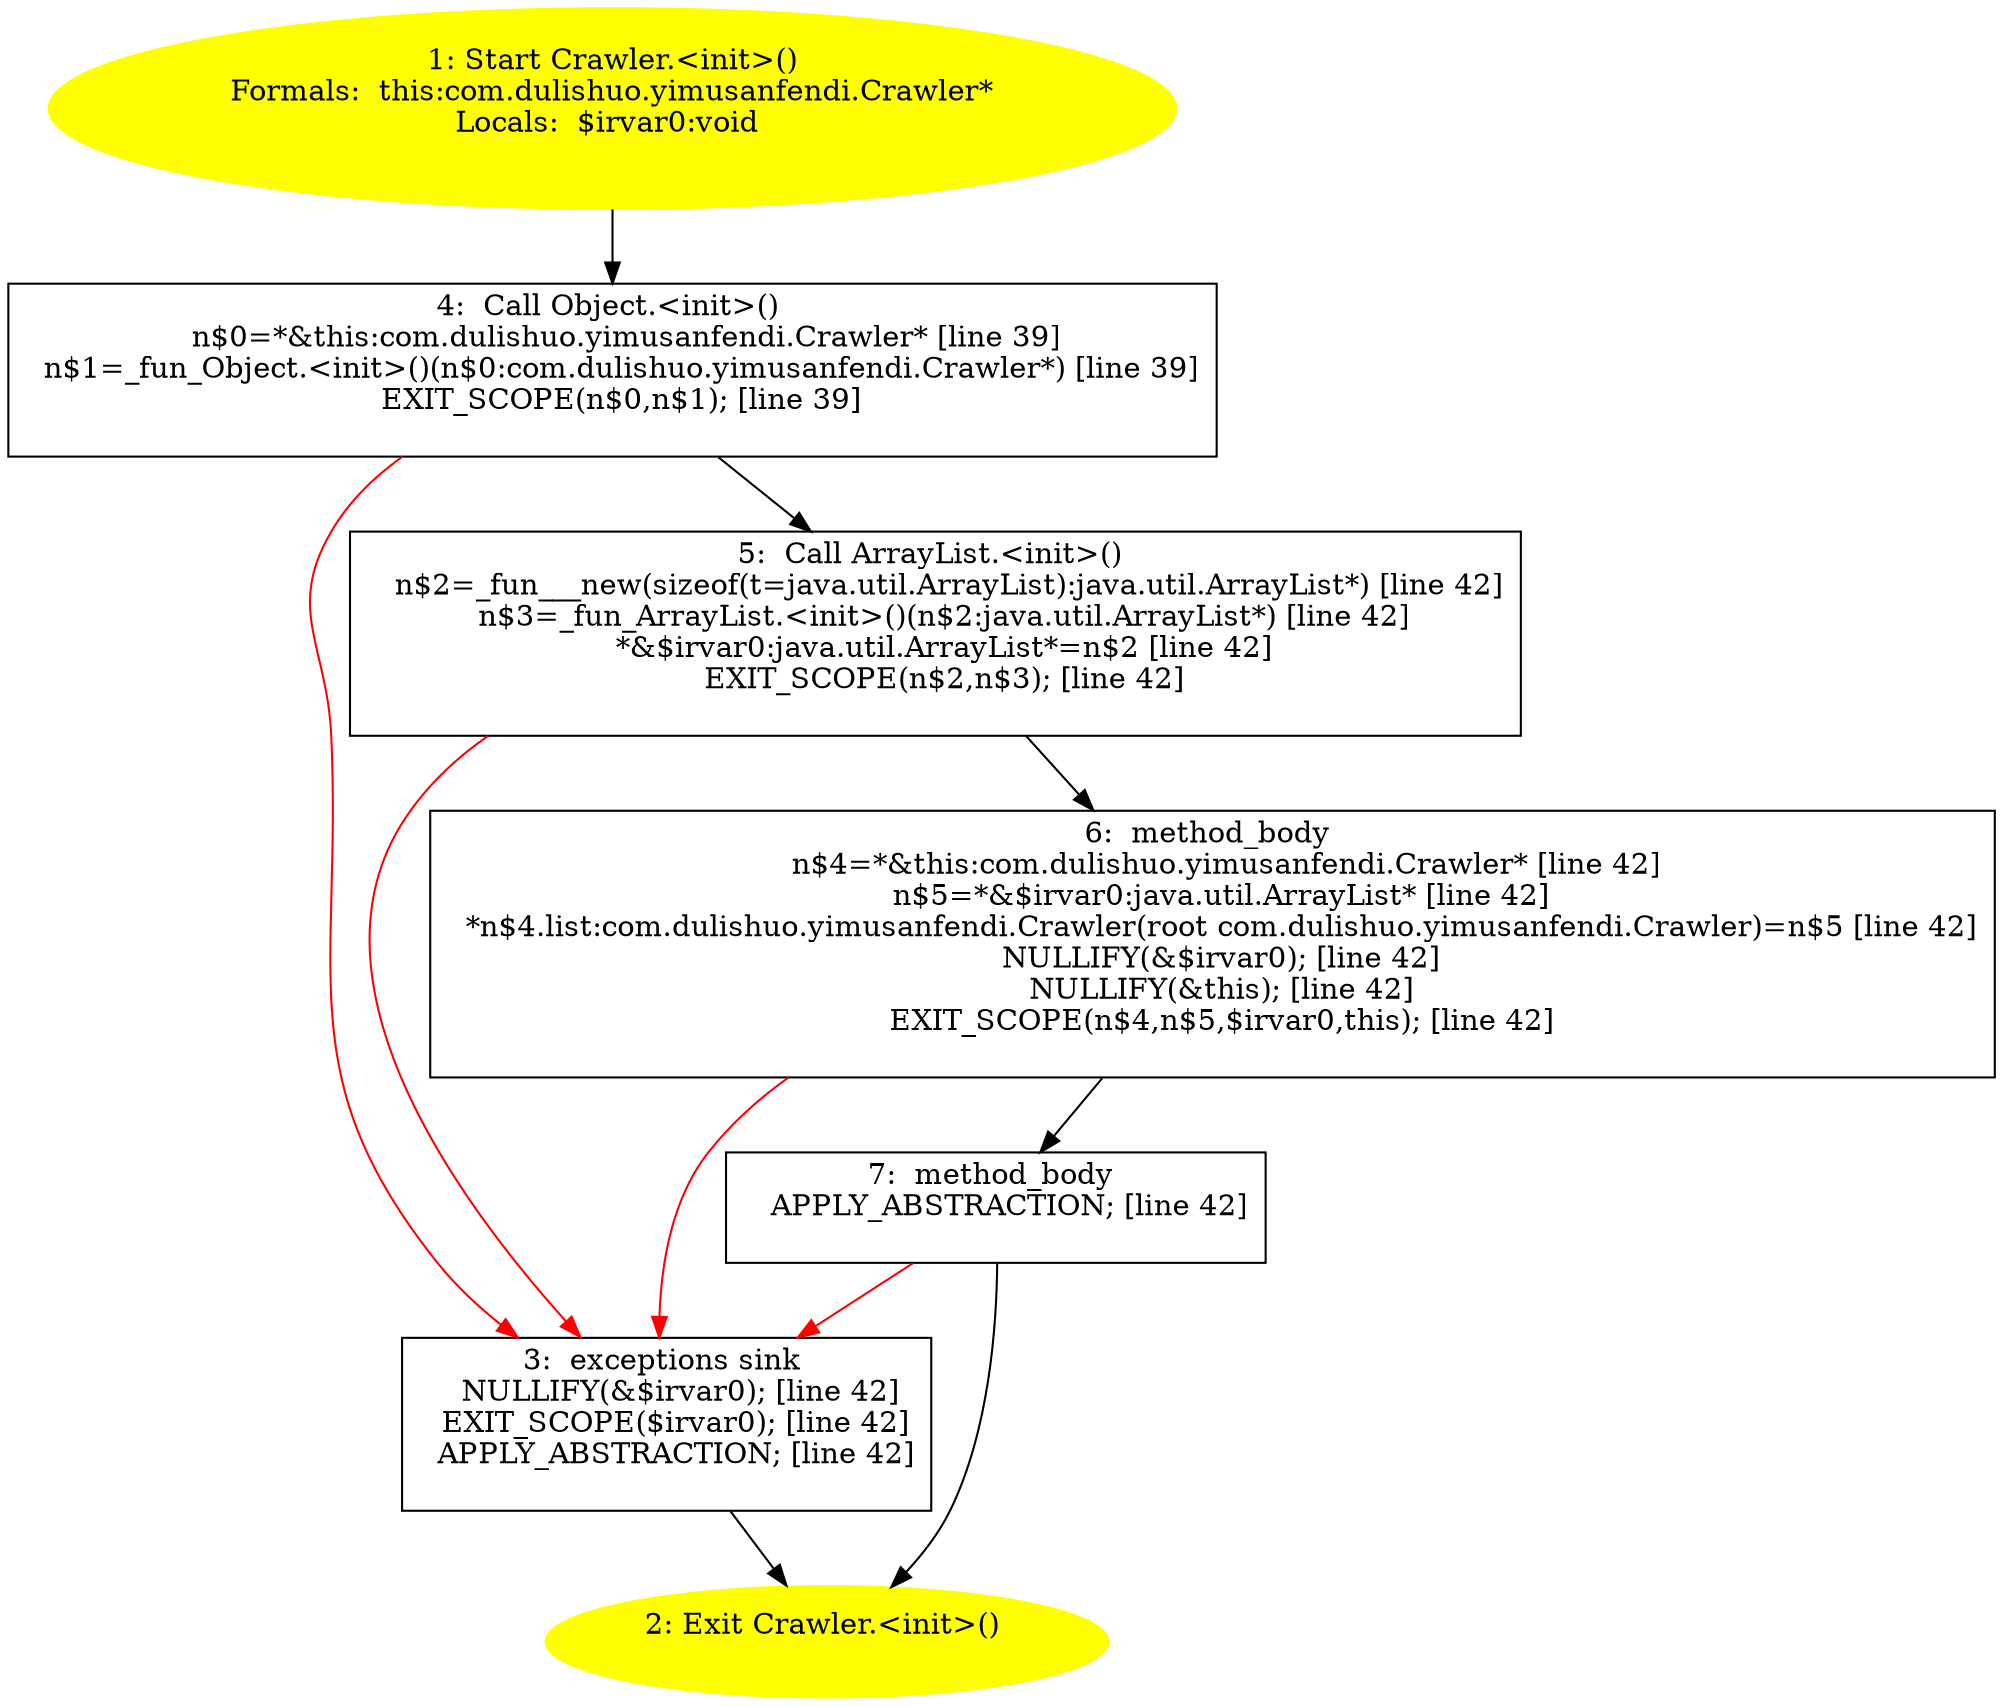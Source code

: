/* @generated */
digraph cfg {
"com.dulishuo.yimusanfendi.Crawler.<init>().027bbddfece6e659eac78b64a55fe8f7_1" [label="1: Start Crawler.<init>()\nFormals:  this:com.dulishuo.yimusanfendi.Crawler*\nLocals:  $irvar0:void \n  " color=yellow style=filled]
	

	 "com.dulishuo.yimusanfendi.Crawler.<init>().027bbddfece6e659eac78b64a55fe8f7_1" -> "com.dulishuo.yimusanfendi.Crawler.<init>().027bbddfece6e659eac78b64a55fe8f7_4" ;
"com.dulishuo.yimusanfendi.Crawler.<init>().027bbddfece6e659eac78b64a55fe8f7_2" [label="2: Exit Crawler.<init>() \n  " color=yellow style=filled]
	

"com.dulishuo.yimusanfendi.Crawler.<init>().027bbddfece6e659eac78b64a55fe8f7_3" [label="3:  exceptions sink \n   NULLIFY(&$irvar0); [line 42]\n  EXIT_SCOPE($irvar0); [line 42]\n  APPLY_ABSTRACTION; [line 42]\n " shape="box"]
	

	 "com.dulishuo.yimusanfendi.Crawler.<init>().027bbddfece6e659eac78b64a55fe8f7_3" -> "com.dulishuo.yimusanfendi.Crawler.<init>().027bbddfece6e659eac78b64a55fe8f7_2" ;
"com.dulishuo.yimusanfendi.Crawler.<init>().027bbddfece6e659eac78b64a55fe8f7_4" [label="4:  Call Object.<init>() \n   n$0=*&this:com.dulishuo.yimusanfendi.Crawler* [line 39]\n  n$1=_fun_Object.<init>()(n$0:com.dulishuo.yimusanfendi.Crawler*) [line 39]\n  EXIT_SCOPE(n$0,n$1); [line 39]\n " shape="box"]
	

	 "com.dulishuo.yimusanfendi.Crawler.<init>().027bbddfece6e659eac78b64a55fe8f7_4" -> "com.dulishuo.yimusanfendi.Crawler.<init>().027bbddfece6e659eac78b64a55fe8f7_5" ;
	 "com.dulishuo.yimusanfendi.Crawler.<init>().027bbddfece6e659eac78b64a55fe8f7_4" -> "com.dulishuo.yimusanfendi.Crawler.<init>().027bbddfece6e659eac78b64a55fe8f7_3" [color="red" ];
"com.dulishuo.yimusanfendi.Crawler.<init>().027bbddfece6e659eac78b64a55fe8f7_5" [label="5:  Call ArrayList.<init>() \n   n$2=_fun___new(sizeof(t=java.util.ArrayList):java.util.ArrayList*) [line 42]\n  n$3=_fun_ArrayList.<init>()(n$2:java.util.ArrayList*) [line 42]\n  *&$irvar0:java.util.ArrayList*=n$2 [line 42]\n  EXIT_SCOPE(n$2,n$3); [line 42]\n " shape="box"]
	

	 "com.dulishuo.yimusanfendi.Crawler.<init>().027bbddfece6e659eac78b64a55fe8f7_5" -> "com.dulishuo.yimusanfendi.Crawler.<init>().027bbddfece6e659eac78b64a55fe8f7_6" ;
	 "com.dulishuo.yimusanfendi.Crawler.<init>().027bbddfece6e659eac78b64a55fe8f7_5" -> "com.dulishuo.yimusanfendi.Crawler.<init>().027bbddfece6e659eac78b64a55fe8f7_3" [color="red" ];
"com.dulishuo.yimusanfendi.Crawler.<init>().027bbddfece6e659eac78b64a55fe8f7_6" [label="6:  method_body \n   n$4=*&this:com.dulishuo.yimusanfendi.Crawler* [line 42]\n  n$5=*&$irvar0:java.util.ArrayList* [line 42]\n  *n$4.list:com.dulishuo.yimusanfendi.Crawler(root com.dulishuo.yimusanfendi.Crawler)=n$5 [line 42]\n  NULLIFY(&$irvar0); [line 42]\n  NULLIFY(&this); [line 42]\n  EXIT_SCOPE(n$4,n$5,$irvar0,this); [line 42]\n " shape="box"]
	

	 "com.dulishuo.yimusanfendi.Crawler.<init>().027bbddfece6e659eac78b64a55fe8f7_6" -> "com.dulishuo.yimusanfendi.Crawler.<init>().027bbddfece6e659eac78b64a55fe8f7_7" ;
	 "com.dulishuo.yimusanfendi.Crawler.<init>().027bbddfece6e659eac78b64a55fe8f7_6" -> "com.dulishuo.yimusanfendi.Crawler.<init>().027bbddfece6e659eac78b64a55fe8f7_3" [color="red" ];
"com.dulishuo.yimusanfendi.Crawler.<init>().027bbddfece6e659eac78b64a55fe8f7_7" [label="7:  method_body \n   APPLY_ABSTRACTION; [line 42]\n " shape="box"]
	

	 "com.dulishuo.yimusanfendi.Crawler.<init>().027bbddfece6e659eac78b64a55fe8f7_7" -> "com.dulishuo.yimusanfendi.Crawler.<init>().027bbddfece6e659eac78b64a55fe8f7_2" ;
	 "com.dulishuo.yimusanfendi.Crawler.<init>().027bbddfece6e659eac78b64a55fe8f7_7" -> "com.dulishuo.yimusanfendi.Crawler.<init>().027bbddfece6e659eac78b64a55fe8f7_3" [color="red" ];
}

